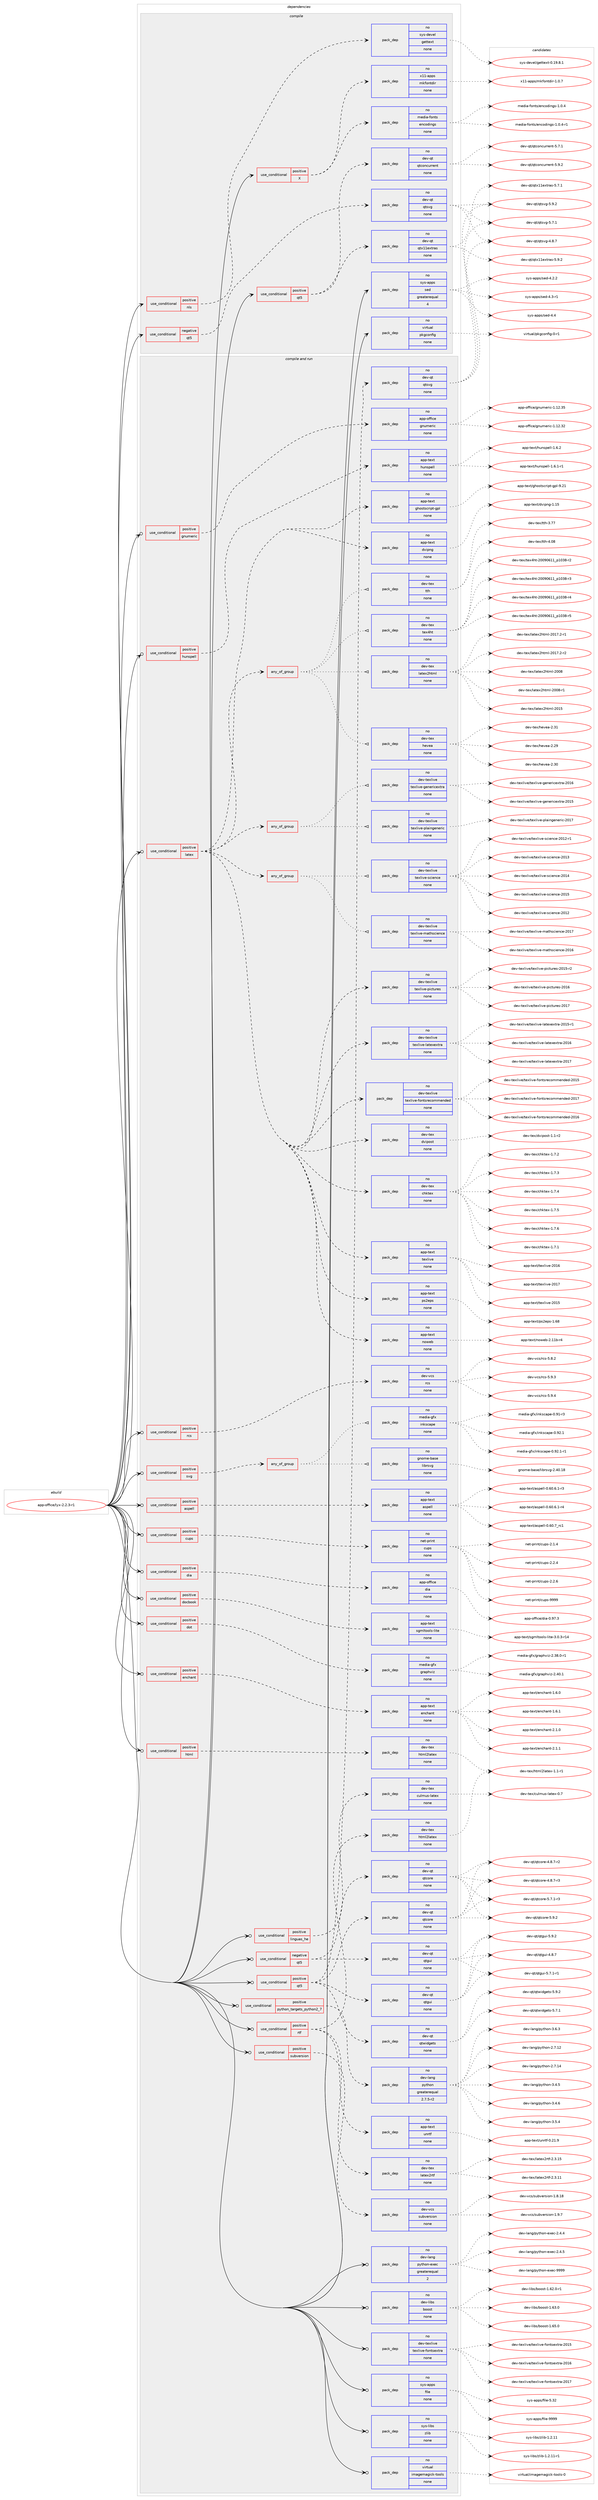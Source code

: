 digraph prolog {

# *************
# Graph options
# *************

newrank=true;
concentrate=true;
compound=true;
graph [rankdir=LR,fontname=Helvetica,fontsize=10,ranksep=1.5];#, ranksep=2.5, nodesep=0.2];
edge  [arrowhead=vee];
node  [fontname=Helvetica,fontsize=10];

# **********
# The ebuild
# **********

subgraph cluster_leftcol {
color=gray;
rank=same;
label=<<i>ebuild</i>>;
id [label="app-office/lyx-2.2.3-r1", color=red, width=4, href="../app-office/lyx-2.2.3-r1.svg"];
}

# ****************
# The dependencies
# ****************

subgraph cluster_midcol {
color=gray;
label=<<i>dependencies</i>>;
subgraph cluster_compile {
fillcolor="#eeeeee";
style=filled;
label=<<i>compile</i>>;
subgraph cond13597 {
dependency51893 [label=<<TABLE BORDER="0" CELLBORDER="1" CELLSPACING="0" CELLPADDING="4"><TR><TD ROWSPAN="3" CELLPADDING="10">use_conditional</TD></TR><TR><TD>negative</TD></TR><TR><TD>qt5</TD></TR></TABLE>>, shape=none, color=red];
subgraph pack37379 {
dependency51894 [label=<<TABLE BORDER="0" CELLBORDER="1" CELLSPACING="0" CELLPADDING="4" WIDTH="220"><TR><TD ROWSPAN="6" CELLPADDING="30">pack_dep</TD></TR><TR><TD WIDTH="110">no</TD></TR><TR><TD>dev-qt</TD></TR><TR><TD>qtsvg</TD></TR><TR><TD>none</TD></TR><TR><TD></TD></TR></TABLE>>, shape=none, color=blue];
}
dependency51893:e -> dependency51894:w [weight=20,style="dashed",arrowhead="vee"];
}
id:e -> dependency51893:w [weight=20,style="solid",arrowhead="vee"];
subgraph cond13598 {
dependency51895 [label=<<TABLE BORDER="0" CELLBORDER="1" CELLSPACING="0" CELLPADDING="4"><TR><TD ROWSPAN="3" CELLPADDING="10">use_conditional</TD></TR><TR><TD>positive</TD></TR><TR><TD>X</TD></TR></TABLE>>, shape=none, color=red];
subgraph pack37380 {
dependency51896 [label=<<TABLE BORDER="0" CELLBORDER="1" CELLSPACING="0" CELLPADDING="4" WIDTH="220"><TR><TD ROWSPAN="6" CELLPADDING="30">pack_dep</TD></TR><TR><TD WIDTH="110">no</TD></TR><TR><TD>x11-apps</TD></TR><TR><TD>mkfontdir</TD></TR><TR><TD>none</TD></TR><TR><TD></TD></TR></TABLE>>, shape=none, color=blue];
}
dependency51895:e -> dependency51896:w [weight=20,style="dashed",arrowhead="vee"];
subgraph pack37381 {
dependency51897 [label=<<TABLE BORDER="0" CELLBORDER="1" CELLSPACING="0" CELLPADDING="4" WIDTH="220"><TR><TD ROWSPAN="6" CELLPADDING="30">pack_dep</TD></TR><TR><TD WIDTH="110">no</TD></TR><TR><TD>media-fonts</TD></TR><TR><TD>encodings</TD></TR><TR><TD>none</TD></TR><TR><TD></TD></TR></TABLE>>, shape=none, color=blue];
}
dependency51895:e -> dependency51897:w [weight=20,style="dashed",arrowhead="vee"];
}
id:e -> dependency51895:w [weight=20,style="solid",arrowhead="vee"];
subgraph cond13599 {
dependency51898 [label=<<TABLE BORDER="0" CELLBORDER="1" CELLSPACING="0" CELLPADDING="4"><TR><TD ROWSPAN="3" CELLPADDING="10">use_conditional</TD></TR><TR><TD>positive</TD></TR><TR><TD>nls</TD></TR></TABLE>>, shape=none, color=red];
subgraph pack37382 {
dependency51899 [label=<<TABLE BORDER="0" CELLBORDER="1" CELLSPACING="0" CELLPADDING="4" WIDTH="220"><TR><TD ROWSPAN="6" CELLPADDING="30">pack_dep</TD></TR><TR><TD WIDTH="110">no</TD></TR><TR><TD>sys-devel</TD></TR><TR><TD>gettext</TD></TR><TR><TD>none</TD></TR><TR><TD></TD></TR></TABLE>>, shape=none, color=blue];
}
dependency51898:e -> dependency51899:w [weight=20,style="dashed",arrowhead="vee"];
}
id:e -> dependency51898:w [weight=20,style="solid",arrowhead="vee"];
subgraph cond13600 {
dependency51900 [label=<<TABLE BORDER="0" CELLBORDER="1" CELLSPACING="0" CELLPADDING="4"><TR><TD ROWSPAN="3" CELLPADDING="10">use_conditional</TD></TR><TR><TD>positive</TD></TR><TR><TD>qt5</TD></TR></TABLE>>, shape=none, color=red];
subgraph pack37383 {
dependency51901 [label=<<TABLE BORDER="0" CELLBORDER="1" CELLSPACING="0" CELLPADDING="4" WIDTH="220"><TR><TD ROWSPAN="6" CELLPADDING="30">pack_dep</TD></TR><TR><TD WIDTH="110">no</TD></TR><TR><TD>dev-qt</TD></TR><TR><TD>qtconcurrent</TD></TR><TR><TD>none</TD></TR><TR><TD></TD></TR></TABLE>>, shape=none, color=blue];
}
dependency51900:e -> dependency51901:w [weight=20,style="dashed",arrowhead="vee"];
subgraph pack37384 {
dependency51902 [label=<<TABLE BORDER="0" CELLBORDER="1" CELLSPACING="0" CELLPADDING="4" WIDTH="220"><TR><TD ROWSPAN="6" CELLPADDING="30">pack_dep</TD></TR><TR><TD WIDTH="110">no</TD></TR><TR><TD>dev-qt</TD></TR><TR><TD>qtx11extras</TD></TR><TR><TD>none</TD></TR><TR><TD></TD></TR></TABLE>>, shape=none, color=blue];
}
dependency51900:e -> dependency51902:w [weight=20,style="dashed",arrowhead="vee"];
}
id:e -> dependency51900:w [weight=20,style="solid",arrowhead="vee"];
subgraph pack37385 {
dependency51903 [label=<<TABLE BORDER="0" CELLBORDER="1" CELLSPACING="0" CELLPADDING="4" WIDTH="220"><TR><TD ROWSPAN="6" CELLPADDING="30">pack_dep</TD></TR><TR><TD WIDTH="110">no</TD></TR><TR><TD>sys-apps</TD></TR><TR><TD>sed</TD></TR><TR><TD>greaterequal</TD></TR><TR><TD>4</TD></TR></TABLE>>, shape=none, color=blue];
}
id:e -> dependency51903:w [weight=20,style="solid",arrowhead="vee"];
subgraph pack37386 {
dependency51904 [label=<<TABLE BORDER="0" CELLBORDER="1" CELLSPACING="0" CELLPADDING="4" WIDTH="220"><TR><TD ROWSPAN="6" CELLPADDING="30">pack_dep</TD></TR><TR><TD WIDTH="110">no</TD></TR><TR><TD>virtual</TD></TR><TR><TD>pkgconfig</TD></TR><TR><TD>none</TD></TR><TR><TD></TD></TR></TABLE>>, shape=none, color=blue];
}
id:e -> dependency51904:w [weight=20,style="solid",arrowhead="vee"];
}
subgraph cluster_compileandrun {
fillcolor="#eeeeee";
style=filled;
label=<<i>compile and run</i>>;
subgraph cond13601 {
dependency51905 [label=<<TABLE BORDER="0" CELLBORDER="1" CELLSPACING="0" CELLPADDING="4"><TR><TD ROWSPAN="3" CELLPADDING="10">use_conditional</TD></TR><TR><TD>negative</TD></TR><TR><TD>qt5</TD></TR></TABLE>>, shape=none, color=red];
subgraph pack37387 {
dependency51906 [label=<<TABLE BORDER="0" CELLBORDER="1" CELLSPACING="0" CELLPADDING="4" WIDTH="220"><TR><TD ROWSPAN="6" CELLPADDING="30">pack_dep</TD></TR><TR><TD WIDTH="110">no</TD></TR><TR><TD>dev-qt</TD></TR><TR><TD>qtcore</TD></TR><TR><TD>none</TD></TR><TR><TD></TD></TR></TABLE>>, shape=none, color=blue];
}
dependency51905:e -> dependency51906:w [weight=20,style="dashed",arrowhead="vee"];
subgraph pack37388 {
dependency51907 [label=<<TABLE BORDER="0" CELLBORDER="1" CELLSPACING="0" CELLPADDING="4" WIDTH="220"><TR><TD ROWSPAN="6" CELLPADDING="30">pack_dep</TD></TR><TR><TD WIDTH="110">no</TD></TR><TR><TD>dev-qt</TD></TR><TR><TD>qtgui</TD></TR><TR><TD>none</TD></TR><TR><TD></TD></TR></TABLE>>, shape=none, color=blue];
}
dependency51905:e -> dependency51907:w [weight=20,style="dashed",arrowhead="vee"];
}
id:e -> dependency51905:w [weight=20,style="solid",arrowhead="odotvee"];
subgraph cond13602 {
dependency51908 [label=<<TABLE BORDER="0" CELLBORDER="1" CELLSPACING="0" CELLPADDING="4"><TR><TD ROWSPAN="3" CELLPADDING="10">use_conditional</TD></TR><TR><TD>positive</TD></TR><TR><TD>aspell</TD></TR></TABLE>>, shape=none, color=red];
subgraph pack37389 {
dependency51909 [label=<<TABLE BORDER="0" CELLBORDER="1" CELLSPACING="0" CELLPADDING="4" WIDTH="220"><TR><TD ROWSPAN="6" CELLPADDING="30">pack_dep</TD></TR><TR><TD WIDTH="110">no</TD></TR><TR><TD>app-text</TD></TR><TR><TD>aspell</TD></TR><TR><TD>none</TD></TR><TR><TD></TD></TR></TABLE>>, shape=none, color=blue];
}
dependency51908:e -> dependency51909:w [weight=20,style="dashed",arrowhead="vee"];
}
id:e -> dependency51908:w [weight=20,style="solid",arrowhead="odotvee"];
subgraph cond13603 {
dependency51910 [label=<<TABLE BORDER="0" CELLBORDER="1" CELLSPACING="0" CELLPADDING="4"><TR><TD ROWSPAN="3" CELLPADDING="10">use_conditional</TD></TR><TR><TD>positive</TD></TR><TR><TD>cups</TD></TR></TABLE>>, shape=none, color=red];
subgraph pack37390 {
dependency51911 [label=<<TABLE BORDER="0" CELLBORDER="1" CELLSPACING="0" CELLPADDING="4" WIDTH="220"><TR><TD ROWSPAN="6" CELLPADDING="30">pack_dep</TD></TR><TR><TD WIDTH="110">no</TD></TR><TR><TD>net-print</TD></TR><TR><TD>cups</TD></TR><TR><TD>none</TD></TR><TR><TD></TD></TR></TABLE>>, shape=none, color=blue];
}
dependency51910:e -> dependency51911:w [weight=20,style="dashed",arrowhead="vee"];
}
id:e -> dependency51910:w [weight=20,style="solid",arrowhead="odotvee"];
subgraph cond13604 {
dependency51912 [label=<<TABLE BORDER="0" CELLBORDER="1" CELLSPACING="0" CELLPADDING="4"><TR><TD ROWSPAN="3" CELLPADDING="10">use_conditional</TD></TR><TR><TD>positive</TD></TR><TR><TD>dia</TD></TR></TABLE>>, shape=none, color=red];
subgraph pack37391 {
dependency51913 [label=<<TABLE BORDER="0" CELLBORDER="1" CELLSPACING="0" CELLPADDING="4" WIDTH="220"><TR><TD ROWSPAN="6" CELLPADDING="30">pack_dep</TD></TR><TR><TD WIDTH="110">no</TD></TR><TR><TD>app-office</TD></TR><TR><TD>dia</TD></TR><TR><TD>none</TD></TR><TR><TD></TD></TR></TABLE>>, shape=none, color=blue];
}
dependency51912:e -> dependency51913:w [weight=20,style="dashed",arrowhead="vee"];
}
id:e -> dependency51912:w [weight=20,style="solid",arrowhead="odotvee"];
subgraph cond13605 {
dependency51914 [label=<<TABLE BORDER="0" CELLBORDER="1" CELLSPACING="0" CELLPADDING="4"><TR><TD ROWSPAN="3" CELLPADDING="10">use_conditional</TD></TR><TR><TD>positive</TD></TR><TR><TD>docbook</TD></TR></TABLE>>, shape=none, color=red];
subgraph pack37392 {
dependency51915 [label=<<TABLE BORDER="0" CELLBORDER="1" CELLSPACING="0" CELLPADDING="4" WIDTH="220"><TR><TD ROWSPAN="6" CELLPADDING="30">pack_dep</TD></TR><TR><TD WIDTH="110">no</TD></TR><TR><TD>app-text</TD></TR><TR><TD>sgmltools-lite</TD></TR><TR><TD>none</TD></TR><TR><TD></TD></TR></TABLE>>, shape=none, color=blue];
}
dependency51914:e -> dependency51915:w [weight=20,style="dashed",arrowhead="vee"];
}
id:e -> dependency51914:w [weight=20,style="solid",arrowhead="odotvee"];
subgraph cond13606 {
dependency51916 [label=<<TABLE BORDER="0" CELLBORDER="1" CELLSPACING="0" CELLPADDING="4"><TR><TD ROWSPAN="3" CELLPADDING="10">use_conditional</TD></TR><TR><TD>positive</TD></TR><TR><TD>dot</TD></TR></TABLE>>, shape=none, color=red];
subgraph pack37393 {
dependency51917 [label=<<TABLE BORDER="0" CELLBORDER="1" CELLSPACING="0" CELLPADDING="4" WIDTH="220"><TR><TD ROWSPAN="6" CELLPADDING="30">pack_dep</TD></TR><TR><TD WIDTH="110">no</TD></TR><TR><TD>media-gfx</TD></TR><TR><TD>graphviz</TD></TR><TR><TD>none</TD></TR><TR><TD></TD></TR></TABLE>>, shape=none, color=blue];
}
dependency51916:e -> dependency51917:w [weight=20,style="dashed",arrowhead="vee"];
}
id:e -> dependency51916:w [weight=20,style="solid",arrowhead="odotvee"];
subgraph cond13607 {
dependency51918 [label=<<TABLE BORDER="0" CELLBORDER="1" CELLSPACING="0" CELLPADDING="4"><TR><TD ROWSPAN="3" CELLPADDING="10">use_conditional</TD></TR><TR><TD>positive</TD></TR><TR><TD>enchant</TD></TR></TABLE>>, shape=none, color=red];
subgraph pack37394 {
dependency51919 [label=<<TABLE BORDER="0" CELLBORDER="1" CELLSPACING="0" CELLPADDING="4" WIDTH="220"><TR><TD ROWSPAN="6" CELLPADDING="30">pack_dep</TD></TR><TR><TD WIDTH="110">no</TD></TR><TR><TD>app-text</TD></TR><TR><TD>enchant</TD></TR><TR><TD>none</TD></TR><TR><TD></TD></TR></TABLE>>, shape=none, color=blue];
}
dependency51918:e -> dependency51919:w [weight=20,style="dashed",arrowhead="vee"];
}
id:e -> dependency51918:w [weight=20,style="solid",arrowhead="odotvee"];
subgraph cond13608 {
dependency51920 [label=<<TABLE BORDER="0" CELLBORDER="1" CELLSPACING="0" CELLPADDING="4"><TR><TD ROWSPAN="3" CELLPADDING="10">use_conditional</TD></TR><TR><TD>positive</TD></TR><TR><TD>gnumeric</TD></TR></TABLE>>, shape=none, color=red];
subgraph pack37395 {
dependency51921 [label=<<TABLE BORDER="0" CELLBORDER="1" CELLSPACING="0" CELLPADDING="4" WIDTH="220"><TR><TD ROWSPAN="6" CELLPADDING="30">pack_dep</TD></TR><TR><TD WIDTH="110">no</TD></TR><TR><TD>app-office</TD></TR><TR><TD>gnumeric</TD></TR><TR><TD>none</TD></TR><TR><TD></TD></TR></TABLE>>, shape=none, color=blue];
}
dependency51920:e -> dependency51921:w [weight=20,style="dashed",arrowhead="vee"];
}
id:e -> dependency51920:w [weight=20,style="solid",arrowhead="odotvee"];
subgraph cond13609 {
dependency51922 [label=<<TABLE BORDER="0" CELLBORDER="1" CELLSPACING="0" CELLPADDING="4"><TR><TD ROWSPAN="3" CELLPADDING="10">use_conditional</TD></TR><TR><TD>positive</TD></TR><TR><TD>html</TD></TR></TABLE>>, shape=none, color=red];
subgraph pack37396 {
dependency51923 [label=<<TABLE BORDER="0" CELLBORDER="1" CELLSPACING="0" CELLPADDING="4" WIDTH="220"><TR><TD ROWSPAN="6" CELLPADDING="30">pack_dep</TD></TR><TR><TD WIDTH="110">no</TD></TR><TR><TD>dev-tex</TD></TR><TR><TD>html2latex</TD></TR><TR><TD>none</TD></TR><TR><TD></TD></TR></TABLE>>, shape=none, color=blue];
}
dependency51922:e -> dependency51923:w [weight=20,style="dashed",arrowhead="vee"];
}
id:e -> dependency51922:w [weight=20,style="solid",arrowhead="odotvee"];
subgraph cond13610 {
dependency51924 [label=<<TABLE BORDER="0" CELLBORDER="1" CELLSPACING="0" CELLPADDING="4"><TR><TD ROWSPAN="3" CELLPADDING="10">use_conditional</TD></TR><TR><TD>positive</TD></TR><TR><TD>hunspell</TD></TR></TABLE>>, shape=none, color=red];
subgraph pack37397 {
dependency51925 [label=<<TABLE BORDER="0" CELLBORDER="1" CELLSPACING="0" CELLPADDING="4" WIDTH="220"><TR><TD ROWSPAN="6" CELLPADDING="30">pack_dep</TD></TR><TR><TD WIDTH="110">no</TD></TR><TR><TD>app-text</TD></TR><TR><TD>hunspell</TD></TR><TR><TD>none</TD></TR><TR><TD></TD></TR></TABLE>>, shape=none, color=blue];
}
dependency51924:e -> dependency51925:w [weight=20,style="dashed",arrowhead="vee"];
}
id:e -> dependency51924:w [weight=20,style="solid",arrowhead="odotvee"];
subgraph cond13611 {
dependency51926 [label=<<TABLE BORDER="0" CELLBORDER="1" CELLSPACING="0" CELLPADDING="4"><TR><TD ROWSPAN="3" CELLPADDING="10">use_conditional</TD></TR><TR><TD>positive</TD></TR><TR><TD>latex</TD></TR></TABLE>>, shape=none, color=red];
subgraph pack37398 {
dependency51927 [label=<<TABLE BORDER="0" CELLBORDER="1" CELLSPACING="0" CELLPADDING="4" WIDTH="220"><TR><TD ROWSPAN="6" CELLPADDING="30">pack_dep</TD></TR><TR><TD WIDTH="110">no</TD></TR><TR><TD>app-text</TD></TR><TR><TD>dvipng</TD></TR><TR><TD>none</TD></TR><TR><TD></TD></TR></TABLE>>, shape=none, color=blue];
}
dependency51926:e -> dependency51927:w [weight=20,style="dashed",arrowhead="vee"];
subgraph pack37399 {
dependency51928 [label=<<TABLE BORDER="0" CELLBORDER="1" CELLSPACING="0" CELLPADDING="4" WIDTH="220"><TR><TD ROWSPAN="6" CELLPADDING="30">pack_dep</TD></TR><TR><TD WIDTH="110">no</TD></TR><TR><TD>app-text</TD></TR><TR><TD>ghostscript-gpl</TD></TR><TR><TD>none</TD></TR><TR><TD></TD></TR></TABLE>>, shape=none, color=blue];
}
dependency51926:e -> dependency51928:w [weight=20,style="dashed",arrowhead="vee"];
subgraph pack37400 {
dependency51929 [label=<<TABLE BORDER="0" CELLBORDER="1" CELLSPACING="0" CELLPADDING="4" WIDTH="220"><TR><TD ROWSPAN="6" CELLPADDING="30">pack_dep</TD></TR><TR><TD WIDTH="110">no</TD></TR><TR><TD>app-text</TD></TR><TR><TD>noweb</TD></TR><TR><TD>none</TD></TR><TR><TD></TD></TR></TABLE>>, shape=none, color=blue];
}
dependency51926:e -> dependency51929:w [weight=20,style="dashed",arrowhead="vee"];
subgraph pack37401 {
dependency51930 [label=<<TABLE BORDER="0" CELLBORDER="1" CELLSPACING="0" CELLPADDING="4" WIDTH="220"><TR><TD ROWSPAN="6" CELLPADDING="30">pack_dep</TD></TR><TR><TD WIDTH="110">no</TD></TR><TR><TD>app-text</TD></TR><TR><TD>ps2eps</TD></TR><TR><TD>none</TD></TR><TR><TD></TD></TR></TABLE>>, shape=none, color=blue];
}
dependency51926:e -> dependency51930:w [weight=20,style="dashed",arrowhead="vee"];
subgraph pack37402 {
dependency51931 [label=<<TABLE BORDER="0" CELLBORDER="1" CELLSPACING="0" CELLPADDING="4" WIDTH="220"><TR><TD ROWSPAN="6" CELLPADDING="30">pack_dep</TD></TR><TR><TD WIDTH="110">no</TD></TR><TR><TD>app-text</TD></TR><TR><TD>texlive</TD></TR><TR><TD>none</TD></TR><TR><TD></TD></TR></TABLE>>, shape=none, color=blue];
}
dependency51926:e -> dependency51931:w [weight=20,style="dashed",arrowhead="vee"];
subgraph pack37403 {
dependency51932 [label=<<TABLE BORDER="0" CELLBORDER="1" CELLSPACING="0" CELLPADDING="4" WIDTH="220"><TR><TD ROWSPAN="6" CELLPADDING="30">pack_dep</TD></TR><TR><TD WIDTH="110">no</TD></TR><TR><TD>dev-tex</TD></TR><TR><TD>chktex</TD></TR><TR><TD>none</TD></TR><TR><TD></TD></TR></TABLE>>, shape=none, color=blue];
}
dependency51926:e -> dependency51932:w [weight=20,style="dashed",arrowhead="vee"];
subgraph pack37404 {
dependency51933 [label=<<TABLE BORDER="0" CELLBORDER="1" CELLSPACING="0" CELLPADDING="4" WIDTH="220"><TR><TD ROWSPAN="6" CELLPADDING="30">pack_dep</TD></TR><TR><TD WIDTH="110">no</TD></TR><TR><TD>dev-tex</TD></TR><TR><TD>dvipost</TD></TR><TR><TD>none</TD></TR><TR><TD></TD></TR></TABLE>>, shape=none, color=blue];
}
dependency51926:e -> dependency51933:w [weight=20,style="dashed",arrowhead="vee"];
subgraph pack37405 {
dependency51934 [label=<<TABLE BORDER="0" CELLBORDER="1" CELLSPACING="0" CELLPADDING="4" WIDTH="220"><TR><TD ROWSPAN="6" CELLPADDING="30">pack_dep</TD></TR><TR><TD WIDTH="110">no</TD></TR><TR><TD>dev-texlive</TD></TR><TR><TD>texlive-fontsrecommended</TD></TR><TR><TD>none</TD></TR><TR><TD></TD></TR></TABLE>>, shape=none, color=blue];
}
dependency51926:e -> dependency51934:w [weight=20,style="dashed",arrowhead="vee"];
subgraph pack37406 {
dependency51935 [label=<<TABLE BORDER="0" CELLBORDER="1" CELLSPACING="0" CELLPADDING="4" WIDTH="220"><TR><TD ROWSPAN="6" CELLPADDING="30">pack_dep</TD></TR><TR><TD WIDTH="110">no</TD></TR><TR><TD>dev-texlive</TD></TR><TR><TD>texlive-latexextra</TD></TR><TR><TD>none</TD></TR><TR><TD></TD></TR></TABLE>>, shape=none, color=blue];
}
dependency51926:e -> dependency51935:w [weight=20,style="dashed",arrowhead="vee"];
subgraph pack37407 {
dependency51936 [label=<<TABLE BORDER="0" CELLBORDER="1" CELLSPACING="0" CELLPADDING="4" WIDTH="220"><TR><TD ROWSPAN="6" CELLPADDING="30">pack_dep</TD></TR><TR><TD WIDTH="110">no</TD></TR><TR><TD>dev-texlive</TD></TR><TR><TD>texlive-pictures</TD></TR><TR><TD>none</TD></TR><TR><TD></TD></TR></TABLE>>, shape=none, color=blue];
}
dependency51926:e -> dependency51936:w [weight=20,style="dashed",arrowhead="vee"];
subgraph any895 {
dependency51937 [label=<<TABLE BORDER="0" CELLBORDER="1" CELLSPACING="0" CELLPADDING="4"><TR><TD CELLPADDING="10">any_of_group</TD></TR></TABLE>>, shape=none, color=red];subgraph pack37408 {
dependency51938 [label=<<TABLE BORDER="0" CELLBORDER="1" CELLSPACING="0" CELLPADDING="4" WIDTH="220"><TR><TD ROWSPAN="6" CELLPADDING="30">pack_dep</TD></TR><TR><TD WIDTH="110">no</TD></TR><TR><TD>dev-texlive</TD></TR><TR><TD>texlive-mathscience</TD></TR><TR><TD>none</TD></TR><TR><TD></TD></TR></TABLE>>, shape=none, color=blue];
}
dependency51937:e -> dependency51938:w [weight=20,style="dotted",arrowhead="oinv"];
subgraph pack37409 {
dependency51939 [label=<<TABLE BORDER="0" CELLBORDER="1" CELLSPACING="0" CELLPADDING="4" WIDTH="220"><TR><TD ROWSPAN="6" CELLPADDING="30">pack_dep</TD></TR><TR><TD WIDTH="110">no</TD></TR><TR><TD>dev-texlive</TD></TR><TR><TD>texlive-science</TD></TR><TR><TD>none</TD></TR><TR><TD></TD></TR></TABLE>>, shape=none, color=blue];
}
dependency51937:e -> dependency51939:w [weight=20,style="dotted",arrowhead="oinv"];
}
dependency51926:e -> dependency51937:w [weight=20,style="dashed",arrowhead="vee"];
subgraph any896 {
dependency51940 [label=<<TABLE BORDER="0" CELLBORDER="1" CELLSPACING="0" CELLPADDING="4"><TR><TD CELLPADDING="10">any_of_group</TD></TR></TABLE>>, shape=none, color=red];subgraph pack37410 {
dependency51941 [label=<<TABLE BORDER="0" CELLBORDER="1" CELLSPACING="0" CELLPADDING="4" WIDTH="220"><TR><TD ROWSPAN="6" CELLPADDING="30">pack_dep</TD></TR><TR><TD WIDTH="110">no</TD></TR><TR><TD>dev-texlive</TD></TR><TR><TD>texlive-plaingeneric</TD></TR><TR><TD>none</TD></TR><TR><TD></TD></TR></TABLE>>, shape=none, color=blue];
}
dependency51940:e -> dependency51941:w [weight=20,style="dotted",arrowhead="oinv"];
subgraph pack37411 {
dependency51942 [label=<<TABLE BORDER="0" CELLBORDER="1" CELLSPACING="0" CELLPADDING="4" WIDTH="220"><TR><TD ROWSPAN="6" CELLPADDING="30">pack_dep</TD></TR><TR><TD WIDTH="110">no</TD></TR><TR><TD>dev-texlive</TD></TR><TR><TD>texlive-genericextra</TD></TR><TR><TD>none</TD></TR><TR><TD></TD></TR></TABLE>>, shape=none, color=blue];
}
dependency51940:e -> dependency51942:w [weight=20,style="dotted",arrowhead="oinv"];
}
dependency51926:e -> dependency51940:w [weight=20,style="dashed",arrowhead="vee"];
subgraph any897 {
dependency51943 [label=<<TABLE BORDER="0" CELLBORDER="1" CELLSPACING="0" CELLPADDING="4"><TR><TD CELLPADDING="10">any_of_group</TD></TR></TABLE>>, shape=none, color=red];subgraph pack37412 {
dependency51944 [label=<<TABLE BORDER="0" CELLBORDER="1" CELLSPACING="0" CELLPADDING="4" WIDTH="220"><TR><TD ROWSPAN="6" CELLPADDING="30">pack_dep</TD></TR><TR><TD WIDTH="110">no</TD></TR><TR><TD>dev-tex</TD></TR><TR><TD>hevea</TD></TR><TR><TD>none</TD></TR><TR><TD></TD></TR></TABLE>>, shape=none, color=blue];
}
dependency51943:e -> dependency51944:w [weight=20,style="dotted",arrowhead="oinv"];
subgraph pack37413 {
dependency51945 [label=<<TABLE BORDER="0" CELLBORDER="1" CELLSPACING="0" CELLPADDING="4" WIDTH="220"><TR><TD ROWSPAN="6" CELLPADDING="30">pack_dep</TD></TR><TR><TD WIDTH="110">no</TD></TR><TR><TD>dev-tex</TD></TR><TR><TD>latex2html</TD></TR><TR><TD>none</TD></TR><TR><TD></TD></TR></TABLE>>, shape=none, color=blue];
}
dependency51943:e -> dependency51945:w [weight=20,style="dotted",arrowhead="oinv"];
subgraph pack37414 {
dependency51946 [label=<<TABLE BORDER="0" CELLBORDER="1" CELLSPACING="0" CELLPADDING="4" WIDTH="220"><TR><TD ROWSPAN="6" CELLPADDING="30">pack_dep</TD></TR><TR><TD WIDTH="110">no</TD></TR><TR><TD>dev-tex</TD></TR><TR><TD>tex4ht</TD></TR><TR><TD>none</TD></TR><TR><TD></TD></TR></TABLE>>, shape=none, color=blue];
}
dependency51943:e -> dependency51946:w [weight=20,style="dotted",arrowhead="oinv"];
subgraph pack37415 {
dependency51947 [label=<<TABLE BORDER="0" CELLBORDER="1" CELLSPACING="0" CELLPADDING="4" WIDTH="220"><TR><TD ROWSPAN="6" CELLPADDING="30">pack_dep</TD></TR><TR><TD WIDTH="110">no</TD></TR><TR><TD>dev-tex</TD></TR><TR><TD>tth</TD></TR><TR><TD>none</TD></TR><TR><TD></TD></TR></TABLE>>, shape=none, color=blue];
}
dependency51943:e -> dependency51947:w [weight=20,style="dotted",arrowhead="oinv"];
}
dependency51926:e -> dependency51943:w [weight=20,style="dashed",arrowhead="vee"];
}
id:e -> dependency51926:w [weight=20,style="solid",arrowhead="odotvee"];
subgraph cond13612 {
dependency51948 [label=<<TABLE BORDER="0" CELLBORDER="1" CELLSPACING="0" CELLPADDING="4"><TR><TD ROWSPAN="3" CELLPADDING="10">use_conditional</TD></TR><TR><TD>positive</TD></TR><TR><TD>linguas_he</TD></TR></TABLE>>, shape=none, color=red];
subgraph pack37416 {
dependency51949 [label=<<TABLE BORDER="0" CELLBORDER="1" CELLSPACING="0" CELLPADDING="4" WIDTH="220"><TR><TD ROWSPAN="6" CELLPADDING="30">pack_dep</TD></TR><TR><TD WIDTH="110">no</TD></TR><TR><TD>dev-tex</TD></TR><TR><TD>culmus-latex</TD></TR><TR><TD>none</TD></TR><TR><TD></TD></TR></TABLE>>, shape=none, color=blue];
}
dependency51948:e -> dependency51949:w [weight=20,style="dashed",arrowhead="vee"];
}
id:e -> dependency51948:w [weight=20,style="solid",arrowhead="odotvee"];
subgraph cond13613 {
dependency51950 [label=<<TABLE BORDER="0" CELLBORDER="1" CELLSPACING="0" CELLPADDING="4"><TR><TD ROWSPAN="3" CELLPADDING="10">use_conditional</TD></TR><TR><TD>positive</TD></TR><TR><TD>python_targets_python2_7</TD></TR></TABLE>>, shape=none, color=red];
subgraph pack37417 {
dependency51951 [label=<<TABLE BORDER="0" CELLBORDER="1" CELLSPACING="0" CELLPADDING="4" WIDTH="220"><TR><TD ROWSPAN="6" CELLPADDING="30">pack_dep</TD></TR><TR><TD WIDTH="110">no</TD></TR><TR><TD>dev-lang</TD></TR><TR><TD>python</TD></TR><TR><TD>greaterequal</TD></TR><TR><TD>2.7.5-r2</TD></TR></TABLE>>, shape=none, color=blue];
}
dependency51950:e -> dependency51951:w [weight=20,style="dashed",arrowhead="vee"];
}
id:e -> dependency51950:w [weight=20,style="solid",arrowhead="odotvee"];
subgraph cond13614 {
dependency51952 [label=<<TABLE BORDER="0" CELLBORDER="1" CELLSPACING="0" CELLPADDING="4"><TR><TD ROWSPAN="3" CELLPADDING="10">use_conditional</TD></TR><TR><TD>positive</TD></TR><TR><TD>qt5</TD></TR></TABLE>>, shape=none, color=red];
subgraph pack37418 {
dependency51953 [label=<<TABLE BORDER="0" CELLBORDER="1" CELLSPACING="0" CELLPADDING="4" WIDTH="220"><TR><TD ROWSPAN="6" CELLPADDING="30">pack_dep</TD></TR><TR><TD WIDTH="110">no</TD></TR><TR><TD>dev-qt</TD></TR><TR><TD>qtcore</TD></TR><TR><TD>none</TD></TR><TR><TD></TD></TR></TABLE>>, shape=none, color=blue];
}
dependency51952:e -> dependency51953:w [weight=20,style="dashed",arrowhead="vee"];
subgraph pack37419 {
dependency51954 [label=<<TABLE BORDER="0" CELLBORDER="1" CELLSPACING="0" CELLPADDING="4" WIDTH="220"><TR><TD ROWSPAN="6" CELLPADDING="30">pack_dep</TD></TR><TR><TD WIDTH="110">no</TD></TR><TR><TD>dev-qt</TD></TR><TR><TD>qtgui</TD></TR><TR><TD>none</TD></TR><TR><TD></TD></TR></TABLE>>, shape=none, color=blue];
}
dependency51952:e -> dependency51954:w [weight=20,style="dashed",arrowhead="vee"];
subgraph pack37420 {
dependency51955 [label=<<TABLE BORDER="0" CELLBORDER="1" CELLSPACING="0" CELLPADDING="4" WIDTH="220"><TR><TD ROWSPAN="6" CELLPADDING="30">pack_dep</TD></TR><TR><TD WIDTH="110">no</TD></TR><TR><TD>dev-qt</TD></TR><TR><TD>qtsvg</TD></TR><TR><TD>none</TD></TR><TR><TD></TD></TR></TABLE>>, shape=none, color=blue];
}
dependency51952:e -> dependency51955:w [weight=20,style="dashed",arrowhead="vee"];
subgraph pack37421 {
dependency51956 [label=<<TABLE BORDER="0" CELLBORDER="1" CELLSPACING="0" CELLPADDING="4" WIDTH="220"><TR><TD ROWSPAN="6" CELLPADDING="30">pack_dep</TD></TR><TR><TD WIDTH="110">no</TD></TR><TR><TD>dev-qt</TD></TR><TR><TD>qtwidgets</TD></TR><TR><TD>none</TD></TR><TR><TD></TD></TR></TABLE>>, shape=none, color=blue];
}
dependency51952:e -> dependency51956:w [weight=20,style="dashed",arrowhead="vee"];
}
id:e -> dependency51952:w [weight=20,style="solid",arrowhead="odotvee"];
subgraph cond13615 {
dependency51957 [label=<<TABLE BORDER="0" CELLBORDER="1" CELLSPACING="0" CELLPADDING="4"><TR><TD ROWSPAN="3" CELLPADDING="10">use_conditional</TD></TR><TR><TD>positive</TD></TR><TR><TD>rcs</TD></TR></TABLE>>, shape=none, color=red];
subgraph pack37422 {
dependency51958 [label=<<TABLE BORDER="0" CELLBORDER="1" CELLSPACING="0" CELLPADDING="4" WIDTH="220"><TR><TD ROWSPAN="6" CELLPADDING="30">pack_dep</TD></TR><TR><TD WIDTH="110">no</TD></TR><TR><TD>dev-vcs</TD></TR><TR><TD>rcs</TD></TR><TR><TD>none</TD></TR><TR><TD></TD></TR></TABLE>>, shape=none, color=blue];
}
dependency51957:e -> dependency51958:w [weight=20,style="dashed",arrowhead="vee"];
}
id:e -> dependency51957:w [weight=20,style="solid",arrowhead="odotvee"];
subgraph cond13616 {
dependency51959 [label=<<TABLE BORDER="0" CELLBORDER="1" CELLSPACING="0" CELLPADDING="4"><TR><TD ROWSPAN="3" CELLPADDING="10">use_conditional</TD></TR><TR><TD>positive</TD></TR><TR><TD>rtf</TD></TR></TABLE>>, shape=none, color=red];
subgraph pack37423 {
dependency51960 [label=<<TABLE BORDER="0" CELLBORDER="1" CELLSPACING="0" CELLPADDING="4" WIDTH="220"><TR><TD ROWSPAN="6" CELLPADDING="30">pack_dep</TD></TR><TR><TD WIDTH="110">no</TD></TR><TR><TD>app-text</TD></TR><TR><TD>unrtf</TD></TR><TR><TD>none</TD></TR><TR><TD></TD></TR></TABLE>>, shape=none, color=blue];
}
dependency51959:e -> dependency51960:w [weight=20,style="dashed",arrowhead="vee"];
subgraph pack37424 {
dependency51961 [label=<<TABLE BORDER="0" CELLBORDER="1" CELLSPACING="0" CELLPADDING="4" WIDTH="220"><TR><TD ROWSPAN="6" CELLPADDING="30">pack_dep</TD></TR><TR><TD WIDTH="110">no</TD></TR><TR><TD>dev-tex</TD></TR><TR><TD>html2latex</TD></TR><TR><TD>none</TD></TR><TR><TD></TD></TR></TABLE>>, shape=none, color=blue];
}
dependency51959:e -> dependency51961:w [weight=20,style="dashed",arrowhead="vee"];
subgraph pack37425 {
dependency51962 [label=<<TABLE BORDER="0" CELLBORDER="1" CELLSPACING="0" CELLPADDING="4" WIDTH="220"><TR><TD ROWSPAN="6" CELLPADDING="30">pack_dep</TD></TR><TR><TD WIDTH="110">no</TD></TR><TR><TD>dev-tex</TD></TR><TR><TD>latex2rtf</TD></TR><TR><TD>none</TD></TR><TR><TD></TD></TR></TABLE>>, shape=none, color=blue];
}
dependency51959:e -> dependency51962:w [weight=20,style="dashed",arrowhead="vee"];
}
id:e -> dependency51959:w [weight=20,style="solid",arrowhead="odotvee"];
subgraph cond13617 {
dependency51963 [label=<<TABLE BORDER="0" CELLBORDER="1" CELLSPACING="0" CELLPADDING="4"><TR><TD ROWSPAN="3" CELLPADDING="10">use_conditional</TD></TR><TR><TD>positive</TD></TR><TR><TD>subversion</TD></TR></TABLE>>, shape=none, color=red];
subgraph pack37426 {
dependency51964 [label=<<TABLE BORDER="0" CELLBORDER="1" CELLSPACING="0" CELLPADDING="4" WIDTH="220"><TR><TD ROWSPAN="6" CELLPADDING="30">pack_dep</TD></TR><TR><TD WIDTH="110">no</TD></TR><TR><TD>dev-vcs</TD></TR><TR><TD>subversion</TD></TR><TR><TD>none</TD></TR><TR><TD></TD></TR></TABLE>>, shape=none, color=blue];
}
dependency51963:e -> dependency51964:w [weight=20,style="dashed",arrowhead="vee"];
}
id:e -> dependency51963:w [weight=20,style="solid",arrowhead="odotvee"];
subgraph cond13618 {
dependency51965 [label=<<TABLE BORDER="0" CELLBORDER="1" CELLSPACING="0" CELLPADDING="4"><TR><TD ROWSPAN="3" CELLPADDING="10">use_conditional</TD></TR><TR><TD>positive</TD></TR><TR><TD>svg</TD></TR></TABLE>>, shape=none, color=red];
subgraph any898 {
dependency51966 [label=<<TABLE BORDER="0" CELLBORDER="1" CELLSPACING="0" CELLPADDING="4"><TR><TD CELLPADDING="10">any_of_group</TD></TR></TABLE>>, shape=none, color=red];subgraph pack37427 {
dependency51967 [label=<<TABLE BORDER="0" CELLBORDER="1" CELLSPACING="0" CELLPADDING="4" WIDTH="220"><TR><TD ROWSPAN="6" CELLPADDING="30">pack_dep</TD></TR><TR><TD WIDTH="110">no</TD></TR><TR><TD>gnome-base</TD></TR><TR><TD>librsvg</TD></TR><TR><TD>none</TD></TR><TR><TD></TD></TR></TABLE>>, shape=none, color=blue];
}
dependency51966:e -> dependency51967:w [weight=20,style="dotted",arrowhead="oinv"];
subgraph pack37428 {
dependency51968 [label=<<TABLE BORDER="0" CELLBORDER="1" CELLSPACING="0" CELLPADDING="4" WIDTH="220"><TR><TD ROWSPAN="6" CELLPADDING="30">pack_dep</TD></TR><TR><TD WIDTH="110">no</TD></TR><TR><TD>media-gfx</TD></TR><TR><TD>inkscape</TD></TR><TR><TD>none</TD></TR><TR><TD></TD></TR></TABLE>>, shape=none, color=blue];
}
dependency51966:e -> dependency51968:w [weight=20,style="dotted",arrowhead="oinv"];
}
dependency51965:e -> dependency51966:w [weight=20,style="dashed",arrowhead="vee"];
}
id:e -> dependency51965:w [weight=20,style="solid",arrowhead="odotvee"];
subgraph pack37429 {
dependency51969 [label=<<TABLE BORDER="0" CELLBORDER="1" CELLSPACING="0" CELLPADDING="4" WIDTH="220"><TR><TD ROWSPAN="6" CELLPADDING="30">pack_dep</TD></TR><TR><TD WIDTH="110">no</TD></TR><TR><TD>dev-lang</TD></TR><TR><TD>python-exec</TD></TR><TR><TD>greaterequal</TD></TR><TR><TD>2</TD></TR></TABLE>>, shape=none, color=blue];
}
id:e -> dependency51969:w [weight=20,style="solid",arrowhead="odotvee"];
subgraph pack37430 {
dependency51970 [label=<<TABLE BORDER="0" CELLBORDER="1" CELLSPACING="0" CELLPADDING="4" WIDTH="220"><TR><TD ROWSPAN="6" CELLPADDING="30">pack_dep</TD></TR><TR><TD WIDTH="110">no</TD></TR><TR><TD>dev-libs</TD></TR><TR><TD>boost</TD></TR><TR><TD>none</TD></TR><TR><TD></TD></TR></TABLE>>, shape=none, color=blue];
}
id:e -> dependency51970:w [weight=20,style="solid",arrowhead="odotvee"];
subgraph pack37431 {
dependency51971 [label=<<TABLE BORDER="0" CELLBORDER="1" CELLSPACING="0" CELLPADDING="4" WIDTH="220"><TR><TD ROWSPAN="6" CELLPADDING="30">pack_dep</TD></TR><TR><TD WIDTH="110">no</TD></TR><TR><TD>dev-texlive</TD></TR><TR><TD>texlive-fontsextra</TD></TR><TR><TD>none</TD></TR><TR><TD></TD></TR></TABLE>>, shape=none, color=blue];
}
id:e -> dependency51971:w [weight=20,style="solid",arrowhead="odotvee"];
subgraph pack37432 {
dependency51972 [label=<<TABLE BORDER="0" CELLBORDER="1" CELLSPACING="0" CELLPADDING="4" WIDTH="220"><TR><TD ROWSPAN="6" CELLPADDING="30">pack_dep</TD></TR><TR><TD WIDTH="110">no</TD></TR><TR><TD>sys-apps</TD></TR><TR><TD>file</TD></TR><TR><TD>none</TD></TR><TR><TD></TD></TR></TABLE>>, shape=none, color=blue];
}
id:e -> dependency51972:w [weight=20,style="solid",arrowhead="odotvee"];
subgraph pack37433 {
dependency51973 [label=<<TABLE BORDER="0" CELLBORDER="1" CELLSPACING="0" CELLPADDING="4" WIDTH="220"><TR><TD ROWSPAN="6" CELLPADDING="30">pack_dep</TD></TR><TR><TD WIDTH="110">no</TD></TR><TR><TD>sys-libs</TD></TR><TR><TD>zlib</TD></TR><TR><TD>none</TD></TR><TR><TD></TD></TR></TABLE>>, shape=none, color=blue];
}
id:e -> dependency51973:w [weight=20,style="solid",arrowhead="odotvee"];
subgraph pack37434 {
dependency51974 [label=<<TABLE BORDER="0" CELLBORDER="1" CELLSPACING="0" CELLPADDING="4" WIDTH="220"><TR><TD ROWSPAN="6" CELLPADDING="30">pack_dep</TD></TR><TR><TD WIDTH="110">no</TD></TR><TR><TD>virtual</TD></TR><TR><TD>imagemagick-tools</TD></TR><TR><TD>none</TD></TR><TR><TD></TD></TR></TABLE>>, shape=none, color=blue];
}
id:e -> dependency51974:w [weight=20,style="solid",arrowhead="odotvee"];
}
subgraph cluster_run {
fillcolor="#eeeeee";
style=filled;
label=<<i>run</i>>;
}
}

# **************
# The candidates
# **************

subgraph cluster_choices {
rank=same;
color=gray;
label=<<i>candidates</i>>;

subgraph choice37379 {
color=black;
nodesep=1;
choice1001011184511311647113116115118103455246564655 [label="dev-qt/qtsvg-4.8.7", color=red, width=4,href="../dev-qt/qtsvg-4.8.7.svg"];
choice1001011184511311647113116115118103455346554649 [label="dev-qt/qtsvg-5.7.1", color=red, width=4,href="../dev-qt/qtsvg-5.7.1.svg"];
choice1001011184511311647113116115118103455346574650 [label="dev-qt/qtsvg-5.9.2", color=red, width=4,href="../dev-qt/qtsvg-5.9.2.svg"];
dependency51894:e -> choice1001011184511311647113116115118103455246564655:w [style=dotted,weight="100"];
dependency51894:e -> choice1001011184511311647113116115118103455346554649:w [style=dotted,weight="100"];
dependency51894:e -> choice1001011184511311647113116115118103455346574650:w [style=dotted,weight="100"];
}
subgraph choice37380 {
color=black;
nodesep=1;
choice1204949459711211211547109107102111110116100105114454946484655 [label="x11-apps/mkfontdir-1.0.7", color=red, width=4,href="../x11-apps/mkfontdir-1.0.7.svg"];
dependency51896:e -> choice1204949459711211211547109107102111110116100105114454946484655:w [style=dotted,weight="100"];
}
subgraph choice37381 {
color=black;
nodesep=1;
choice10910110010597451021111101161154710111099111100105110103115454946484652 [label="media-fonts/encodings-1.0.4", color=red, width=4,href="../media-fonts/encodings-1.0.4.svg"];
choice109101100105974510211111011611547101110991111001051101031154549464846524511449 [label="media-fonts/encodings-1.0.4-r1", color=red, width=4,href="../media-fonts/encodings-1.0.4-r1.svg"];
dependency51897:e -> choice10910110010597451021111101161154710111099111100105110103115454946484652:w [style=dotted,weight="100"];
dependency51897:e -> choice109101100105974510211111011611547101110991111001051101031154549464846524511449:w [style=dotted,weight="100"];
}
subgraph choice37382 {
color=black;
nodesep=1;
choice1151211154510010111810110847103101116116101120116454846495746564649 [label="sys-devel/gettext-0.19.8.1", color=red, width=4,href="../sys-devel/gettext-0.19.8.1.svg"];
dependency51899:e -> choice1151211154510010111810110847103101116116101120116454846495746564649:w [style=dotted,weight="100"];
}
subgraph choice37383 {
color=black;
nodesep=1;
choice10010111845113116471131169911111099117114114101110116455346554649 [label="dev-qt/qtconcurrent-5.7.1", color=red, width=4,href="../dev-qt/qtconcurrent-5.7.1.svg"];
choice10010111845113116471131169911111099117114114101110116455346574650 [label="dev-qt/qtconcurrent-5.9.2", color=red, width=4,href="../dev-qt/qtconcurrent-5.9.2.svg"];
dependency51901:e -> choice10010111845113116471131169911111099117114114101110116455346554649:w [style=dotted,weight="100"];
dependency51901:e -> choice10010111845113116471131169911111099117114114101110116455346574650:w [style=dotted,weight="100"];
}
subgraph choice37384 {
color=black;
nodesep=1;
choice1001011184511311647113116120494910112011611497115455346554649 [label="dev-qt/qtx11extras-5.7.1", color=red, width=4,href="../dev-qt/qtx11extras-5.7.1.svg"];
choice1001011184511311647113116120494910112011611497115455346574650 [label="dev-qt/qtx11extras-5.9.2", color=red, width=4,href="../dev-qt/qtx11extras-5.9.2.svg"];
dependency51902:e -> choice1001011184511311647113116120494910112011611497115455346554649:w [style=dotted,weight="100"];
dependency51902:e -> choice1001011184511311647113116120494910112011611497115455346574650:w [style=dotted,weight="100"];
}
subgraph choice37385 {
color=black;
nodesep=1;
choice115121115459711211211547115101100455246504650 [label="sys-apps/sed-4.2.2", color=red, width=4,href="../sys-apps/sed-4.2.2.svg"];
choice115121115459711211211547115101100455246514511449 [label="sys-apps/sed-4.3-r1", color=red, width=4,href="../sys-apps/sed-4.3-r1.svg"];
choice11512111545971121121154711510110045524652 [label="sys-apps/sed-4.4", color=red, width=4,href="../sys-apps/sed-4.4.svg"];
dependency51903:e -> choice115121115459711211211547115101100455246504650:w [style=dotted,weight="100"];
dependency51903:e -> choice115121115459711211211547115101100455246514511449:w [style=dotted,weight="100"];
dependency51903:e -> choice11512111545971121121154711510110045524652:w [style=dotted,weight="100"];
}
subgraph choice37386 {
color=black;
nodesep=1;
choice11810511411611797108471121071039911111010210510345484511449 [label="virtual/pkgconfig-0-r1", color=red, width=4,href="../virtual/pkgconfig-0-r1.svg"];
dependency51904:e -> choice11810511411611797108471121071039911111010210510345484511449:w [style=dotted,weight="100"];
}
subgraph choice37387 {
color=black;
nodesep=1;
choice1001011184511311647113116991111141014552465646554511450 [label="dev-qt/qtcore-4.8.7-r2", color=red, width=4,href="../dev-qt/qtcore-4.8.7-r2.svg"];
choice1001011184511311647113116991111141014552465646554511451 [label="dev-qt/qtcore-4.8.7-r3", color=red, width=4,href="../dev-qt/qtcore-4.8.7-r3.svg"];
choice1001011184511311647113116991111141014553465546494511451 [label="dev-qt/qtcore-5.7.1-r3", color=red, width=4,href="../dev-qt/qtcore-5.7.1-r3.svg"];
choice100101118451131164711311699111114101455346574650 [label="dev-qt/qtcore-5.9.2", color=red, width=4,href="../dev-qt/qtcore-5.9.2.svg"];
dependency51906:e -> choice1001011184511311647113116991111141014552465646554511450:w [style=dotted,weight="100"];
dependency51906:e -> choice1001011184511311647113116991111141014552465646554511451:w [style=dotted,weight="100"];
dependency51906:e -> choice1001011184511311647113116991111141014553465546494511451:w [style=dotted,weight="100"];
dependency51906:e -> choice100101118451131164711311699111114101455346574650:w [style=dotted,weight="100"];
}
subgraph choice37388 {
color=black;
nodesep=1;
choice1001011184511311647113116103117105455246564655 [label="dev-qt/qtgui-4.8.7", color=red, width=4,href="../dev-qt/qtgui-4.8.7.svg"];
choice10010111845113116471131161031171054553465546494511449 [label="dev-qt/qtgui-5.7.1-r1", color=red, width=4,href="../dev-qt/qtgui-5.7.1-r1.svg"];
choice1001011184511311647113116103117105455346574650 [label="dev-qt/qtgui-5.9.2", color=red, width=4,href="../dev-qt/qtgui-5.9.2.svg"];
dependency51907:e -> choice1001011184511311647113116103117105455246564655:w [style=dotted,weight="100"];
dependency51907:e -> choice10010111845113116471131161031171054553465546494511449:w [style=dotted,weight="100"];
dependency51907:e -> choice1001011184511311647113116103117105455346574650:w [style=dotted,weight="100"];
}
subgraph choice37389 {
color=black;
nodesep=1;
choice971121124511610112011647971151121011081084548465448465446494511451 [label="app-text/aspell-0.60.6.1-r3", color=red, width=4,href="../app-text/aspell-0.60.6.1-r3.svg"];
choice971121124511610112011647971151121011081084548465448465446494511452 [label="app-text/aspell-0.60.6.1-r4", color=red, width=4,href="../app-text/aspell-0.60.6.1-r4.svg"];
choice9711211245116101120116479711511210110810845484654484655951149949 [label="app-text/aspell-0.60.7_rc1", color=red, width=4,href="../app-text/aspell-0.60.7_rc1.svg"];
dependency51909:e -> choice971121124511610112011647971151121011081084548465448465446494511451:w [style=dotted,weight="100"];
dependency51909:e -> choice971121124511610112011647971151121011081084548465448465446494511452:w [style=dotted,weight="100"];
dependency51909:e -> choice9711211245116101120116479711511210110810845484654484655951149949:w [style=dotted,weight="100"];
}
subgraph choice37390 {
color=black;
nodesep=1;
choice110101116451121141051101164799117112115455046494652 [label="net-print/cups-2.1.4", color=red, width=4,href="../net-print/cups-2.1.4.svg"];
choice110101116451121141051101164799117112115455046504652 [label="net-print/cups-2.2.4", color=red, width=4,href="../net-print/cups-2.2.4.svg"];
choice110101116451121141051101164799117112115455046504654 [label="net-print/cups-2.2.6", color=red, width=4,href="../net-print/cups-2.2.6.svg"];
choice1101011164511211410511011647991171121154557575757 [label="net-print/cups-9999", color=red, width=4,href="../net-print/cups-9999.svg"];
dependency51911:e -> choice110101116451121141051101164799117112115455046494652:w [style=dotted,weight="100"];
dependency51911:e -> choice110101116451121141051101164799117112115455046504652:w [style=dotted,weight="100"];
dependency51911:e -> choice110101116451121141051101164799117112115455046504654:w [style=dotted,weight="100"];
dependency51911:e -> choice1101011164511211410511011647991171121154557575757:w [style=dotted,weight="100"];
}
subgraph choice37391 {
color=black;
nodesep=1;
choice971121124511110210210599101471001059745484657554651 [label="app-office/dia-0.97.3", color=red, width=4,href="../app-office/dia-0.97.3.svg"];
dependency51913:e -> choice971121124511110210210599101471001059745484657554651:w [style=dotted,weight="100"];
}
subgraph choice37392 {
color=black;
nodesep=1;
choice97112112451161011201164711510310910811611111110811545108105116101455146484651451144952 [label="app-text/sgmltools-lite-3.0.3-r14", color=red, width=4,href="../app-text/sgmltools-lite-3.0.3-r14.svg"];
dependency51915:e -> choice97112112451161011201164711510310910811611111110811545108105116101455146484651451144952:w [style=dotted,weight="100"];
}
subgraph choice37393 {
color=black;
nodesep=1;
choice10910110010597451031021204710311497112104118105122455046515646484511449 [label="media-gfx/graphviz-2.38.0-r1", color=red, width=4,href="../media-gfx/graphviz-2.38.0-r1.svg"];
choice1091011001059745103102120471031149711210411810512245504652484649 [label="media-gfx/graphviz-2.40.1", color=red, width=4,href="../media-gfx/graphviz-2.40.1.svg"];
dependency51917:e -> choice10910110010597451031021204710311497112104118105122455046515646484511449:w [style=dotted,weight="100"];
dependency51917:e -> choice1091011001059745103102120471031149711210411810512245504652484649:w [style=dotted,weight="100"];
}
subgraph choice37394 {
color=black;
nodesep=1;
choice9711211245116101120116471011109910497110116454946544648 [label="app-text/enchant-1.6.0", color=red, width=4,href="../app-text/enchant-1.6.0.svg"];
choice9711211245116101120116471011109910497110116454946544649 [label="app-text/enchant-1.6.1", color=red, width=4,href="../app-text/enchant-1.6.1.svg"];
choice9711211245116101120116471011109910497110116455046494648 [label="app-text/enchant-2.1.0", color=red, width=4,href="../app-text/enchant-2.1.0.svg"];
choice9711211245116101120116471011109910497110116455046494649 [label="app-text/enchant-2.1.1", color=red, width=4,href="../app-text/enchant-2.1.1.svg"];
dependency51919:e -> choice9711211245116101120116471011109910497110116454946544648:w [style=dotted,weight="100"];
dependency51919:e -> choice9711211245116101120116471011109910497110116454946544649:w [style=dotted,weight="100"];
dependency51919:e -> choice9711211245116101120116471011109910497110116455046494648:w [style=dotted,weight="100"];
dependency51919:e -> choice9711211245116101120116471011109910497110116455046494649:w [style=dotted,weight="100"];
}
subgraph choice37395 {
color=black;
nodesep=1;
choice97112112451111021021059910147103110117109101114105994549464950465150 [label="app-office/gnumeric-1.12.32", color=red, width=4,href="../app-office/gnumeric-1.12.32.svg"];
choice97112112451111021021059910147103110117109101114105994549464950465153 [label="app-office/gnumeric-1.12.35", color=red, width=4,href="../app-office/gnumeric-1.12.35.svg"];
dependency51921:e -> choice97112112451111021021059910147103110117109101114105994549464950465150:w [style=dotted,weight="100"];
dependency51921:e -> choice97112112451111021021059910147103110117109101114105994549464950465153:w [style=dotted,weight="100"];
}
subgraph choice37396 {
color=black;
nodesep=1;
choice10010111845116101120471041161091085010897116101120454946494511449 [label="dev-tex/html2latex-1.1-r1", color=red, width=4,href="../dev-tex/html2latex-1.1-r1.svg"];
dependency51923:e -> choice10010111845116101120471041161091085010897116101120454946494511449:w [style=dotted,weight="100"];
}
subgraph choice37397 {
color=black;
nodesep=1;
choice9711211245116101120116471041171101151121011081084549465446494511449 [label="app-text/hunspell-1.6.1-r1", color=red, width=4,href="../app-text/hunspell-1.6.1-r1.svg"];
choice971121124511610112011647104117110115112101108108454946544650 [label="app-text/hunspell-1.6.2", color=red, width=4,href="../app-text/hunspell-1.6.2.svg"];
dependency51925:e -> choice9711211245116101120116471041171101151121011081084549465446494511449:w [style=dotted,weight="100"];
dependency51925:e -> choice971121124511610112011647104117110115112101108108454946544650:w [style=dotted,weight="100"];
}
subgraph choice37398 {
color=black;
nodesep=1;
choice9711211245116101120116471001181051121101034549464953 [label="app-text/dvipng-1.15", color=red, width=4,href="../app-text/dvipng-1.15.svg"];
dependency51927:e -> choice9711211245116101120116471001181051121101034549464953:w [style=dotted,weight="100"];
}
subgraph choice37399 {
color=black;
nodesep=1;
choice97112112451161011201164710310411111511611599114105112116451031121084557465049 [label="app-text/ghostscript-gpl-9.21", color=red, width=4,href="../app-text/ghostscript-gpl-9.21.svg"];
dependency51928:e -> choice97112112451161011201164710310411111511611599114105112116451031121084557465049:w [style=dotted,weight="100"];
}
subgraph choice37400 {
color=black;
nodesep=1;
choice971121124511610112011647110111119101984550464949984511452 [label="app-text/noweb-2.11b-r4", color=red, width=4,href="../app-text/noweb-2.11b-r4.svg"];
dependency51929:e -> choice971121124511610112011647110111119101984550464949984511452:w [style=dotted,weight="100"];
}
subgraph choice37401 {
color=black;
nodesep=1;
choice971121124511610112011647112115501011121154549465456 [label="app-text/ps2eps-1.68", color=red, width=4,href="../app-text/ps2eps-1.68.svg"];
dependency51930:e -> choice971121124511610112011647112115501011121154549465456:w [style=dotted,weight="100"];
}
subgraph choice37402 {
color=black;
nodesep=1;
choice9711211245116101120116471161011201081051181014550484953 [label="app-text/texlive-2015", color=red, width=4,href="../app-text/texlive-2015.svg"];
choice9711211245116101120116471161011201081051181014550484954 [label="app-text/texlive-2016", color=red, width=4,href="../app-text/texlive-2016.svg"];
choice9711211245116101120116471161011201081051181014550484955 [label="app-text/texlive-2017", color=red, width=4,href="../app-text/texlive-2017.svg"];
dependency51931:e -> choice9711211245116101120116471161011201081051181014550484953:w [style=dotted,weight="100"];
dependency51931:e -> choice9711211245116101120116471161011201081051181014550484954:w [style=dotted,weight="100"];
dependency51931:e -> choice9711211245116101120116471161011201081051181014550484955:w [style=dotted,weight="100"];
}
subgraph choice37403 {
color=black;
nodesep=1;
choice100101118451161011204799104107116101120454946554649 [label="dev-tex/chktex-1.7.1", color=red, width=4,href="../dev-tex/chktex-1.7.1.svg"];
choice100101118451161011204799104107116101120454946554650 [label="dev-tex/chktex-1.7.2", color=red, width=4,href="../dev-tex/chktex-1.7.2.svg"];
choice100101118451161011204799104107116101120454946554651 [label="dev-tex/chktex-1.7.3", color=red, width=4,href="../dev-tex/chktex-1.7.3.svg"];
choice100101118451161011204799104107116101120454946554652 [label="dev-tex/chktex-1.7.4", color=red, width=4,href="../dev-tex/chktex-1.7.4.svg"];
choice100101118451161011204799104107116101120454946554653 [label="dev-tex/chktex-1.7.5", color=red, width=4,href="../dev-tex/chktex-1.7.5.svg"];
choice100101118451161011204799104107116101120454946554654 [label="dev-tex/chktex-1.7.6", color=red, width=4,href="../dev-tex/chktex-1.7.6.svg"];
dependency51932:e -> choice100101118451161011204799104107116101120454946554649:w [style=dotted,weight="100"];
dependency51932:e -> choice100101118451161011204799104107116101120454946554650:w [style=dotted,weight="100"];
dependency51932:e -> choice100101118451161011204799104107116101120454946554651:w [style=dotted,weight="100"];
dependency51932:e -> choice100101118451161011204799104107116101120454946554652:w [style=dotted,weight="100"];
dependency51932:e -> choice100101118451161011204799104107116101120454946554653:w [style=dotted,weight="100"];
dependency51932:e -> choice100101118451161011204799104107116101120454946554654:w [style=dotted,weight="100"];
}
subgraph choice37404 {
color=black;
nodesep=1;
choice1001011184511610112047100118105112111115116454946494511450 [label="dev-tex/dvipost-1.1-r2", color=red, width=4,href="../dev-tex/dvipost-1.1-r2.svg"];
dependency51933:e -> choice1001011184511610112047100118105112111115116454946494511450:w [style=dotted,weight="100"];
}
subgraph choice37405 {
color=black;
nodesep=1;
choice100101118451161011201081051181014711610112010810511810145102111110116115114101991111091091011101001011004550484953 [label="dev-texlive/texlive-fontsrecommended-2015", color=red, width=4,href="../dev-texlive/texlive-fontsrecommended-2015.svg"];
choice100101118451161011201081051181014711610112010810511810145102111110116115114101991111091091011101001011004550484954 [label="dev-texlive/texlive-fontsrecommended-2016", color=red, width=4,href="../dev-texlive/texlive-fontsrecommended-2016.svg"];
choice100101118451161011201081051181014711610112010810511810145102111110116115114101991111091091011101001011004550484955 [label="dev-texlive/texlive-fontsrecommended-2017", color=red, width=4,href="../dev-texlive/texlive-fontsrecommended-2017.svg"];
dependency51934:e -> choice100101118451161011201081051181014711610112010810511810145102111110116115114101991111091091011101001011004550484953:w [style=dotted,weight="100"];
dependency51934:e -> choice100101118451161011201081051181014711610112010810511810145102111110116115114101991111091091011101001011004550484954:w [style=dotted,weight="100"];
dependency51934:e -> choice100101118451161011201081051181014711610112010810511810145102111110116115114101991111091091011101001011004550484955:w [style=dotted,weight="100"];
}
subgraph choice37406 {
color=black;
nodesep=1;
choice100101118451161011201081051181014711610112010810511810145108971161011201011201161149745504849534511449 [label="dev-texlive/texlive-latexextra-2015-r1", color=red, width=4,href="../dev-texlive/texlive-latexextra-2015-r1.svg"];
choice10010111845116101120108105118101471161011201081051181014510897116101120101120116114974550484954 [label="dev-texlive/texlive-latexextra-2016", color=red, width=4,href="../dev-texlive/texlive-latexextra-2016.svg"];
choice10010111845116101120108105118101471161011201081051181014510897116101120101120116114974550484955 [label="dev-texlive/texlive-latexextra-2017", color=red, width=4,href="../dev-texlive/texlive-latexextra-2017.svg"];
dependency51935:e -> choice100101118451161011201081051181014711610112010810511810145108971161011201011201161149745504849534511449:w [style=dotted,weight="100"];
dependency51935:e -> choice10010111845116101120108105118101471161011201081051181014510897116101120101120116114974550484954:w [style=dotted,weight="100"];
dependency51935:e -> choice10010111845116101120108105118101471161011201081051181014510897116101120101120116114974550484955:w [style=dotted,weight="100"];
}
subgraph choice37407 {
color=black;
nodesep=1;
choice1001011184511610112010810511810147116101120108105118101451121059911611711410111545504849534511450 [label="dev-texlive/texlive-pictures-2015-r2", color=red, width=4,href="../dev-texlive/texlive-pictures-2015-r2.svg"];
choice100101118451161011201081051181014711610112010810511810145112105991161171141011154550484954 [label="dev-texlive/texlive-pictures-2016", color=red, width=4,href="../dev-texlive/texlive-pictures-2016.svg"];
choice100101118451161011201081051181014711610112010810511810145112105991161171141011154550484955 [label="dev-texlive/texlive-pictures-2017", color=red, width=4,href="../dev-texlive/texlive-pictures-2017.svg"];
dependency51936:e -> choice1001011184511610112010810511810147116101120108105118101451121059911611711410111545504849534511450:w [style=dotted,weight="100"];
dependency51936:e -> choice100101118451161011201081051181014711610112010810511810145112105991161171141011154550484954:w [style=dotted,weight="100"];
dependency51936:e -> choice100101118451161011201081051181014711610112010810511810145112105991161171141011154550484955:w [style=dotted,weight="100"];
}
subgraph choice37408 {
color=black;
nodesep=1;
choice1001011184511610112010810511810147116101120108105118101451099711610411599105101110991014550484954 [label="dev-texlive/texlive-mathscience-2016", color=red, width=4,href="../dev-texlive/texlive-mathscience-2016.svg"];
choice1001011184511610112010810511810147116101120108105118101451099711610411599105101110991014550484955 [label="dev-texlive/texlive-mathscience-2017", color=red, width=4,href="../dev-texlive/texlive-mathscience-2017.svg"];
dependency51938:e -> choice1001011184511610112010810511810147116101120108105118101451099711610411599105101110991014550484954:w [style=dotted,weight="100"];
dependency51938:e -> choice1001011184511610112010810511810147116101120108105118101451099711610411599105101110991014550484955:w [style=dotted,weight="100"];
}
subgraph choice37409 {
color=black;
nodesep=1;
choice10010111845116101120108105118101471161011201081051181014511599105101110991014550484950 [label="dev-texlive/texlive-science-2012", color=red, width=4,href="../dev-texlive/texlive-science-2012.svg"];
choice100101118451161011201081051181014711610112010810511810145115991051011109910145504849504511449 [label="dev-texlive/texlive-science-2012-r1", color=red, width=4,href="../dev-texlive/texlive-science-2012-r1.svg"];
choice10010111845116101120108105118101471161011201081051181014511599105101110991014550484951 [label="dev-texlive/texlive-science-2013", color=red, width=4,href="../dev-texlive/texlive-science-2013.svg"];
choice10010111845116101120108105118101471161011201081051181014511599105101110991014550484952 [label="dev-texlive/texlive-science-2014", color=red, width=4,href="../dev-texlive/texlive-science-2014.svg"];
choice10010111845116101120108105118101471161011201081051181014511599105101110991014550484953 [label="dev-texlive/texlive-science-2015", color=red, width=4,href="../dev-texlive/texlive-science-2015.svg"];
dependency51939:e -> choice10010111845116101120108105118101471161011201081051181014511599105101110991014550484950:w [style=dotted,weight="100"];
dependency51939:e -> choice100101118451161011201081051181014711610112010810511810145115991051011109910145504849504511449:w [style=dotted,weight="100"];
dependency51939:e -> choice10010111845116101120108105118101471161011201081051181014511599105101110991014550484951:w [style=dotted,weight="100"];
dependency51939:e -> choice10010111845116101120108105118101471161011201081051181014511599105101110991014550484952:w [style=dotted,weight="100"];
dependency51939:e -> choice10010111845116101120108105118101471161011201081051181014511599105101110991014550484953:w [style=dotted,weight="100"];
}
subgraph choice37410 {
color=black;
nodesep=1;
choice10010111845116101120108105118101471161011201081051181014511210897105110103101110101114105994550484955 [label="dev-texlive/texlive-plaingeneric-2017", color=red, width=4,href="../dev-texlive/texlive-plaingeneric-2017.svg"];
dependency51941:e -> choice10010111845116101120108105118101471161011201081051181014511210897105110103101110101114105994550484955:w [style=dotted,weight="100"];
}
subgraph choice37411 {
color=black;
nodesep=1;
choice10010111845116101120108105118101471161011201081051181014510310111010111410599101120116114974550484953 [label="dev-texlive/texlive-genericextra-2015", color=red, width=4,href="../dev-texlive/texlive-genericextra-2015.svg"];
choice10010111845116101120108105118101471161011201081051181014510310111010111410599101120116114974550484954 [label="dev-texlive/texlive-genericextra-2016", color=red, width=4,href="../dev-texlive/texlive-genericextra-2016.svg"];
dependency51942:e -> choice10010111845116101120108105118101471161011201081051181014510310111010111410599101120116114974550484953:w [style=dotted,weight="100"];
dependency51942:e -> choice10010111845116101120108105118101471161011201081051181014510310111010111410599101120116114974550484954:w [style=dotted,weight="100"];
}
subgraph choice37412 {
color=black;
nodesep=1;
choice1001011184511610112047104101118101974550465057 [label="dev-tex/hevea-2.29", color=red, width=4,href="../dev-tex/hevea-2.29.svg"];
choice1001011184511610112047104101118101974550465148 [label="dev-tex/hevea-2.30", color=red, width=4,href="../dev-tex/hevea-2.30.svg"];
choice1001011184511610112047104101118101974550465149 [label="dev-tex/hevea-2.31", color=red, width=4,href="../dev-tex/hevea-2.31.svg"];
dependency51944:e -> choice1001011184511610112047104101118101974550465057:w [style=dotted,weight="100"];
dependency51944:e -> choice1001011184511610112047104101118101974550465148:w [style=dotted,weight="100"];
dependency51944:e -> choice1001011184511610112047104101118101974550465149:w [style=dotted,weight="100"];
}
subgraph choice37413 {
color=black;
nodesep=1;
choice100101118451161011204710897116101120501041161091084550484856 [label="dev-tex/latex2html-2008", color=red, width=4,href="../dev-tex/latex2html-2008.svg"];
choice1001011184511610112047108971161011205010411610910845504848564511449 [label="dev-tex/latex2html-2008-r1", color=red, width=4,href="../dev-tex/latex2html-2008-r1.svg"];
choice100101118451161011204710897116101120501041161091084550484953 [label="dev-tex/latex2html-2015", color=red, width=4,href="../dev-tex/latex2html-2015.svg"];
choice10010111845116101120471089711610112050104116109108455048495546504511449 [label="dev-tex/latex2html-2017.2-r1", color=red, width=4,href="../dev-tex/latex2html-2017.2-r1.svg"];
choice10010111845116101120471089711610112050104116109108455048495546504511450 [label="dev-tex/latex2html-2017.2-r2", color=red, width=4,href="../dev-tex/latex2html-2017.2-r2.svg"];
dependency51945:e -> choice100101118451161011204710897116101120501041161091084550484856:w [style=dotted,weight="100"];
dependency51945:e -> choice1001011184511610112047108971161011205010411610910845504848564511449:w [style=dotted,weight="100"];
dependency51945:e -> choice100101118451161011204710897116101120501041161091084550484953:w [style=dotted,weight="100"];
dependency51945:e -> choice10010111845116101120471089711610112050104116109108455048495546504511449:w [style=dotted,weight="100"];
dependency51945:e -> choice10010111845116101120471089711610112050104116109108455048495546504511450:w [style=dotted,weight="100"];
}
subgraph choice37414 {
color=black;
nodesep=1;
choice10010111845116101120471161011205210411645504848574854494995112494851564511450 [label="dev-tex/tex4ht-20090611_p1038-r2", color=red, width=4,href="../dev-tex/tex4ht-20090611_p1038-r2.svg"];
choice10010111845116101120471161011205210411645504848574854494995112494851564511451 [label="dev-tex/tex4ht-20090611_p1038-r3", color=red, width=4,href="../dev-tex/tex4ht-20090611_p1038-r3.svg"];
choice10010111845116101120471161011205210411645504848574854494995112494851564511452 [label="dev-tex/tex4ht-20090611_p1038-r4", color=red, width=4,href="../dev-tex/tex4ht-20090611_p1038-r4.svg"];
choice10010111845116101120471161011205210411645504848574854494995112494851564511453 [label="dev-tex/tex4ht-20090611_p1038-r5", color=red, width=4,href="../dev-tex/tex4ht-20090611_p1038-r5.svg"];
dependency51946:e -> choice10010111845116101120471161011205210411645504848574854494995112494851564511450:w [style=dotted,weight="100"];
dependency51946:e -> choice10010111845116101120471161011205210411645504848574854494995112494851564511451:w [style=dotted,weight="100"];
dependency51946:e -> choice10010111845116101120471161011205210411645504848574854494995112494851564511452:w [style=dotted,weight="100"];
dependency51946:e -> choice10010111845116101120471161011205210411645504848574854494995112494851564511453:w [style=dotted,weight="100"];
}
subgraph choice37415 {
color=black;
nodesep=1;
choice10010111845116101120471161161044551465555 [label="dev-tex/tth-3.77", color=red, width=4,href="../dev-tex/tth-3.77.svg"];
choice10010111845116101120471161161044552464856 [label="dev-tex/tth-4.08", color=red, width=4,href="../dev-tex/tth-4.08.svg"];
dependency51947:e -> choice10010111845116101120471161161044551465555:w [style=dotted,weight="100"];
dependency51947:e -> choice10010111845116101120471161161044552464856:w [style=dotted,weight="100"];
}
subgraph choice37416 {
color=black;
nodesep=1;
choice100101118451161011204799117108109117115451089711610112045484655 [label="dev-tex/culmus-latex-0.7", color=red, width=4,href="../dev-tex/culmus-latex-0.7.svg"];
dependency51949:e -> choice100101118451161011204799117108109117115451089711610112045484655:w [style=dotted,weight="100"];
}
subgraph choice37417 {
color=black;
nodesep=1;
choice10010111845108971101034711212111610411111045504655464950 [label="dev-lang/python-2.7.12", color=red, width=4,href="../dev-lang/python-2.7.12.svg"];
choice10010111845108971101034711212111610411111045504655464952 [label="dev-lang/python-2.7.14", color=red, width=4,href="../dev-lang/python-2.7.14.svg"];
choice100101118451089711010347112121116104111110455146524653 [label="dev-lang/python-3.4.5", color=red, width=4,href="../dev-lang/python-3.4.5.svg"];
choice100101118451089711010347112121116104111110455146524654 [label="dev-lang/python-3.4.6", color=red, width=4,href="../dev-lang/python-3.4.6.svg"];
choice100101118451089711010347112121116104111110455146534652 [label="dev-lang/python-3.5.4", color=red, width=4,href="../dev-lang/python-3.5.4.svg"];
choice100101118451089711010347112121116104111110455146544651 [label="dev-lang/python-3.6.3", color=red, width=4,href="../dev-lang/python-3.6.3.svg"];
dependency51951:e -> choice10010111845108971101034711212111610411111045504655464950:w [style=dotted,weight="100"];
dependency51951:e -> choice10010111845108971101034711212111610411111045504655464952:w [style=dotted,weight="100"];
dependency51951:e -> choice100101118451089711010347112121116104111110455146524653:w [style=dotted,weight="100"];
dependency51951:e -> choice100101118451089711010347112121116104111110455146524654:w [style=dotted,weight="100"];
dependency51951:e -> choice100101118451089711010347112121116104111110455146534652:w [style=dotted,weight="100"];
dependency51951:e -> choice100101118451089711010347112121116104111110455146544651:w [style=dotted,weight="100"];
}
subgraph choice37418 {
color=black;
nodesep=1;
choice1001011184511311647113116991111141014552465646554511450 [label="dev-qt/qtcore-4.8.7-r2", color=red, width=4,href="../dev-qt/qtcore-4.8.7-r2.svg"];
choice1001011184511311647113116991111141014552465646554511451 [label="dev-qt/qtcore-4.8.7-r3", color=red, width=4,href="../dev-qt/qtcore-4.8.7-r3.svg"];
choice1001011184511311647113116991111141014553465546494511451 [label="dev-qt/qtcore-5.7.1-r3", color=red, width=4,href="../dev-qt/qtcore-5.7.1-r3.svg"];
choice100101118451131164711311699111114101455346574650 [label="dev-qt/qtcore-5.9.2", color=red, width=4,href="../dev-qt/qtcore-5.9.2.svg"];
dependency51953:e -> choice1001011184511311647113116991111141014552465646554511450:w [style=dotted,weight="100"];
dependency51953:e -> choice1001011184511311647113116991111141014552465646554511451:w [style=dotted,weight="100"];
dependency51953:e -> choice1001011184511311647113116991111141014553465546494511451:w [style=dotted,weight="100"];
dependency51953:e -> choice100101118451131164711311699111114101455346574650:w [style=dotted,weight="100"];
}
subgraph choice37419 {
color=black;
nodesep=1;
choice1001011184511311647113116103117105455246564655 [label="dev-qt/qtgui-4.8.7", color=red, width=4,href="../dev-qt/qtgui-4.8.7.svg"];
choice10010111845113116471131161031171054553465546494511449 [label="dev-qt/qtgui-5.7.1-r1", color=red, width=4,href="../dev-qt/qtgui-5.7.1-r1.svg"];
choice1001011184511311647113116103117105455346574650 [label="dev-qt/qtgui-5.9.2", color=red, width=4,href="../dev-qt/qtgui-5.9.2.svg"];
dependency51954:e -> choice1001011184511311647113116103117105455246564655:w [style=dotted,weight="100"];
dependency51954:e -> choice10010111845113116471131161031171054553465546494511449:w [style=dotted,weight="100"];
dependency51954:e -> choice1001011184511311647113116103117105455346574650:w [style=dotted,weight="100"];
}
subgraph choice37420 {
color=black;
nodesep=1;
choice1001011184511311647113116115118103455246564655 [label="dev-qt/qtsvg-4.8.7", color=red, width=4,href="../dev-qt/qtsvg-4.8.7.svg"];
choice1001011184511311647113116115118103455346554649 [label="dev-qt/qtsvg-5.7.1", color=red, width=4,href="../dev-qt/qtsvg-5.7.1.svg"];
choice1001011184511311647113116115118103455346574650 [label="dev-qt/qtsvg-5.9.2", color=red, width=4,href="../dev-qt/qtsvg-5.9.2.svg"];
dependency51955:e -> choice1001011184511311647113116115118103455246564655:w [style=dotted,weight="100"];
dependency51955:e -> choice1001011184511311647113116115118103455346554649:w [style=dotted,weight="100"];
dependency51955:e -> choice1001011184511311647113116115118103455346574650:w [style=dotted,weight="100"];
}
subgraph choice37421 {
color=black;
nodesep=1;
choice1001011184511311647113116119105100103101116115455346554649 [label="dev-qt/qtwidgets-5.7.1", color=red, width=4,href="../dev-qt/qtwidgets-5.7.1.svg"];
choice1001011184511311647113116119105100103101116115455346574650 [label="dev-qt/qtwidgets-5.9.2", color=red, width=4,href="../dev-qt/qtwidgets-5.9.2.svg"];
dependency51956:e -> choice1001011184511311647113116119105100103101116115455346554649:w [style=dotted,weight="100"];
dependency51956:e -> choice1001011184511311647113116119105100103101116115455346574650:w [style=dotted,weight="100"];
}
subgraph choice37422 {
color=black;
nodesep=1;
choice10010111845118991154711499115455346564650 [label="dev-vcs/rcs-5.8.2", color=red, width=4,href="../dev-vcs/rcs-5.8.2.svg"];
choice10010111845118991154711499115455346574651 [label="dev-vcs/rcs-5.9.3", color=red, width=4,href="../dev-vcs/rcs-5.9.3.svg"];
choice10010111845118991154711499115455346574652 [label="dev-vcs/rcs-5.9.4", color=red, width=4,href="../dev-vcs/rcs-5.9.4.svg"];
dependency51958:e -> choice10010111845118991154711499115455346564650:w [style=dotted,weight="100"];
dependency51958:e -> choice10010111845118991154711499115455346574651:w [style=dotted,weight="100"];
dependency51958:e -> choice10010111845118991154711499115455346574652:w [style=dotted,weight="100"];
}
subgraph choice37423 {
color=black;
nodesep=1;
choice97112112451161011201164711711011411610245484650494657 [label="app-text/unrtf-0.21.9", color=red, width=4,href="../app-text/unrtf-0.21.9.svg"];
dependency51960:e -> choice97112112451161011201164711711011411610245484650494657:w [style=dotted,weight="100"];
}
subgraph choice37424 {
color=black;
nodesep=1;
choice10010111845116101120471041161091085010897116101120454946494511449 [label="dev-tex/html2latex-1.1-r1", color=red, width=4,href="../dev-tex/html2latex-1.1-r1.svg"];
dependency51961:e -> choice10010111845116101120471041161091085010897116101120454946494511449:w [style=dotted,weight="100"];
}
subgraph choice37425 {
color=black;
nodesep=1;
choice1001011184511610112047108971161011205011411610245504651464949 [label="dev-tex/latex2rtf-2.3.11", color=red, width=4,href="../dev-tex/latex2rtf-2.3.11.svg"];
choice1001011184511610112047108971161011205011411610245504651464953 [label="dev-tex/latex2rtf-2.3.15", color=red, width=4,href="../dev-tex/latex2rtf-2.3.15.svg"];
dependency51962:e -> choice1001011184511610112047108971161011205011411610245504651464949:w [style=dotted,weight="100"];
dependency51962:e -> choice1001011184511610112047108971161011205011411610245504651464953:w [style=dotted,weight="100"];
}
subgraph choice37426 {
color=black;
nodesep=1;
choice1001011184511899115471151179811810111411510511111045494656464956 [label="dev-vcs/subversion-1.8.18", color=red, width=4,href="../dev-vcs/subversion-1.8.18.svg"];
choice10010111845118991154711511798118101114115105111110454946574655 [label="dev-vcs/subversion-1.9.7", color=red, width=4,href="../dev-vcs/subversion-1.9.7.svg"];
dependency51964:e -> choice1001011184511899115471151179811810111411510511111045494656464956:w [style=dotted,weight="100"];
dependency51964:e -> choice10010111845118991154711511798118101114115105111110454946574655:w [style=dotted,weight="100"];
}
subgraph choice37427 {
color=black;
nodesep=1;
choice10311011110910145989711510147108105981141151181034550465248464956 [label="gnome-base/librsvg-2.40.18", color=red, width=4,href="../gnome-base/librsvg-2.40.18.svg"];
dependency51967:e -> choice10311011110910145989711510147108105981141151181034550465248464956:w [style=dotted,weight="100"];
}
subgraph choice37428 {
color=black;
nodesep=1;
choice109101100105974510310212047105110107115999711210145484657494511451 [label="media-gfx/inkscape-0.91-r3", color=red, width=4,href="../media-gfx/inkscape-0.91-r3.svg"];
choice109101100105974510310212047105110107115999711210145484657504649 [label="media-gfx/inkscape-0.92.1", color=red, width=4,href="../media-gfx/inkscape-0.92.1.svg"];
choice1091011001059745103102120471051101071159997112101454846575046494511449 [label="media-gfx/inkscape-0.92.1-r1", color=red, width=4,href="../media-gfx/inkscape-0.92.1-r1.svg"];
dependency51968:e -> choice109101100105974510310212047105110107115999711210145484657494511451:w [style=dotted,weight="100"];
dependency51968:e -> choice109101100105974510310212047105110107115999711210145484657504649:w [style=dotted,weight="100"];
dependency51968:e -> choice1091011001059745103102120471051101071159997112101454846575046494511449:w [style=dotted,weight="100"];
}
subgraph choice37429 {
color=black;
nodesep=1;
choice1001011184510897110103471121211161041111104510112010199455046524652 [label="dev-lang/python-exec-2.4.4", color=red, width=4,href="../dev-lang/python-exec-2.4.4.svg"];
choice1001011184510897110103471121211161041111104510112010199455046524653 [label="dev-lang/python-exec-2.4.5", color=red, width=4,href="../dev-lang/python-exec-2.4.5.svg"];
choice10010111845108971101034711212111610411111045101120101994557575757 [label="dev-lang/python-exec-9999", color=red, width=4,href="../dev-lang/python-exec-9999.svg"];
dependency51969:e -> choice1001011184510897110103471121211161041111104510112010199455046524652:w [style=dotted,weight="100"];
dependency51969:e -> choice1001011184510897110103471121211161041111104510112010199455046524653:w [style=dotted,weight="100"];
dependency51969:e -> choice10010111845108971101034711212111610411111045101120101994557575757:w [style=dotted,weight="100"];
}
subgraph choice37430 {
color=black;
nodesep=1;
choice10010111845108105981154798111111115116454946545046484511449 [label="dev-libs/boost-1.62.0-r1", color=red, width=4,href="../dev-libs/boost-1.62.0-r1.svg"];
choice1001011184510810598115479811111111511645494654514648 [label="dev-libs/boost-1.63.0", color=red, width=4,href="../dev-libs/boost-1.63.0.svg"];
choice1001011184510810598115479811111111511645494654534648 [label="dev-libs/boost-1.65.0", color=red, width=4,href="../dev-libs/boost-1.65.0.svg"];
dependency51970:e -> choice10010111845108105981154798111111115116454946545046484511449:w [style=dotted,weight="100"];
dependency51970:e -> choice1001011184510810598115479811111111511645494654514648:w [style=dotted,weight="100"];
dependency51970:e -> choice1001011184510810598115479811111111511645494654534648:w [style=dotted,weight="100"];
}
subgraph choice37431 {
color=black;
nodesep=1;
choice100101118451161011201081051181014711610112010810511810145102111110116115101120116114974550484953 [label="dev-texlive/texlive-fontsextra-2015", color=red, width=4,href="../dev-texlive/texlive-fontsextra-2015.svg"];
choice100101118451161011201081051181014711610112010810511810145102111110116115101120116114974550484954 [label="dev-texlive/texlive-fontsextra-2016", color=red, width=4,href="../dev-texlive/texlive-fontsextra-2016.svg"];
choice100101118451161011201081051181014711610112010810511810145102111110116115101120116114974550484955 [label="dev-texlive/texlive-fontsextra-2017", color=red, width=4,href="../dev-texlive/texlive-fontsextra-2017.svg"];
dependency51971:e -> choice100101118451161011201081051181014711610112010810511810145102111110116115101120116114974550484953:w [style=dotted,weight="100"];
dependency51971:e -> choice100101118451161011201081051181014711610112010810511810145102111110116115101120116114974550484954:w [style=dotted,weight="100"];
dependency51971:e -> choice100101118451161011201081051181014711610112010810511810145102111110116115101120116114974550484955:w [style=dotted,weight="100"];
}
subgraph choice37432 {
color=black;
nodesep=1;
choice1151211154597112112115471021051081014553465150 [label="sys-apps/file-5.32", color=red, width=4,href="../sys-apps/file-5.32.svg"];
choice1151211154597112112115471021051081014557575757 [label="sys-apps/file-9999", color=red, width=4,href="../sys-apps/file-9999.svg"];
dependency51972:e -> choice1151211154597112112115471021051081014553465150:w [style=dotted,weight="100"];
dependency51972:e -> choice1151211154597112112115471021051081014557575757:w [style=dotted,weight="100"];
}
subgraph choice37433 {
color=black;
nodesep=1;
choice1151211154510810598115471221081059845494650464949 [label="sys-libs/zlib-1.2.11", color=red, width=4,href="../sys-libs/zlib-1.2.11.svg"];
choice11512111545108105981154712210810598454946504649494511449 [label="sys-libs/zlib-1.2.11-r1", color=red, width=4,href="../sys-libs/zlib-1.2.11-r1.svg"];
dependency51973:e -> choice1151211154510810598115471221081059845494650464949:w [style=dotted,weight="100"];
dependency51973:e -> choice11512111545108105981154712210810598454946504649494511449:w [style=dotted,weight="100"];
}
subgraph choice37434 {
color=black;
nodesep=1;
choice1181051141161179710847105109971031011099710310599107451161111111081154548 [label="virtual/imagemagick-tools-0", color=red, width=4,href="../virtual/imagemagick-tools-0.svg"];
dependency51974:e -> choice1181051141161179710847105109971031011099710310599107451161111111081154548:w [style=dotted,weight="100"];
}
}

}
